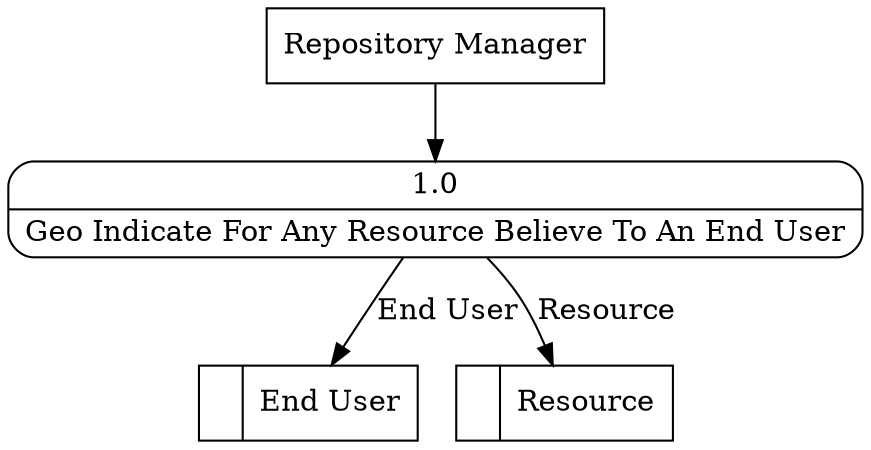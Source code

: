digraph dfd2{ 
node[shape=record]
200 [label="<f0>  |<f1> End User " ];
201 [label="<f0>  |<f1> Resource " ];
202 [label="Repository Manager" shape=box];
203 [label="{<f0> 1.0|<f1> Geo Indicate For Any Resource Believe To An End User }" shape=Mrecord];
202 -> 203
203 -> 201 [label="Resource"]
203 -> 200 [label="End User"]
}